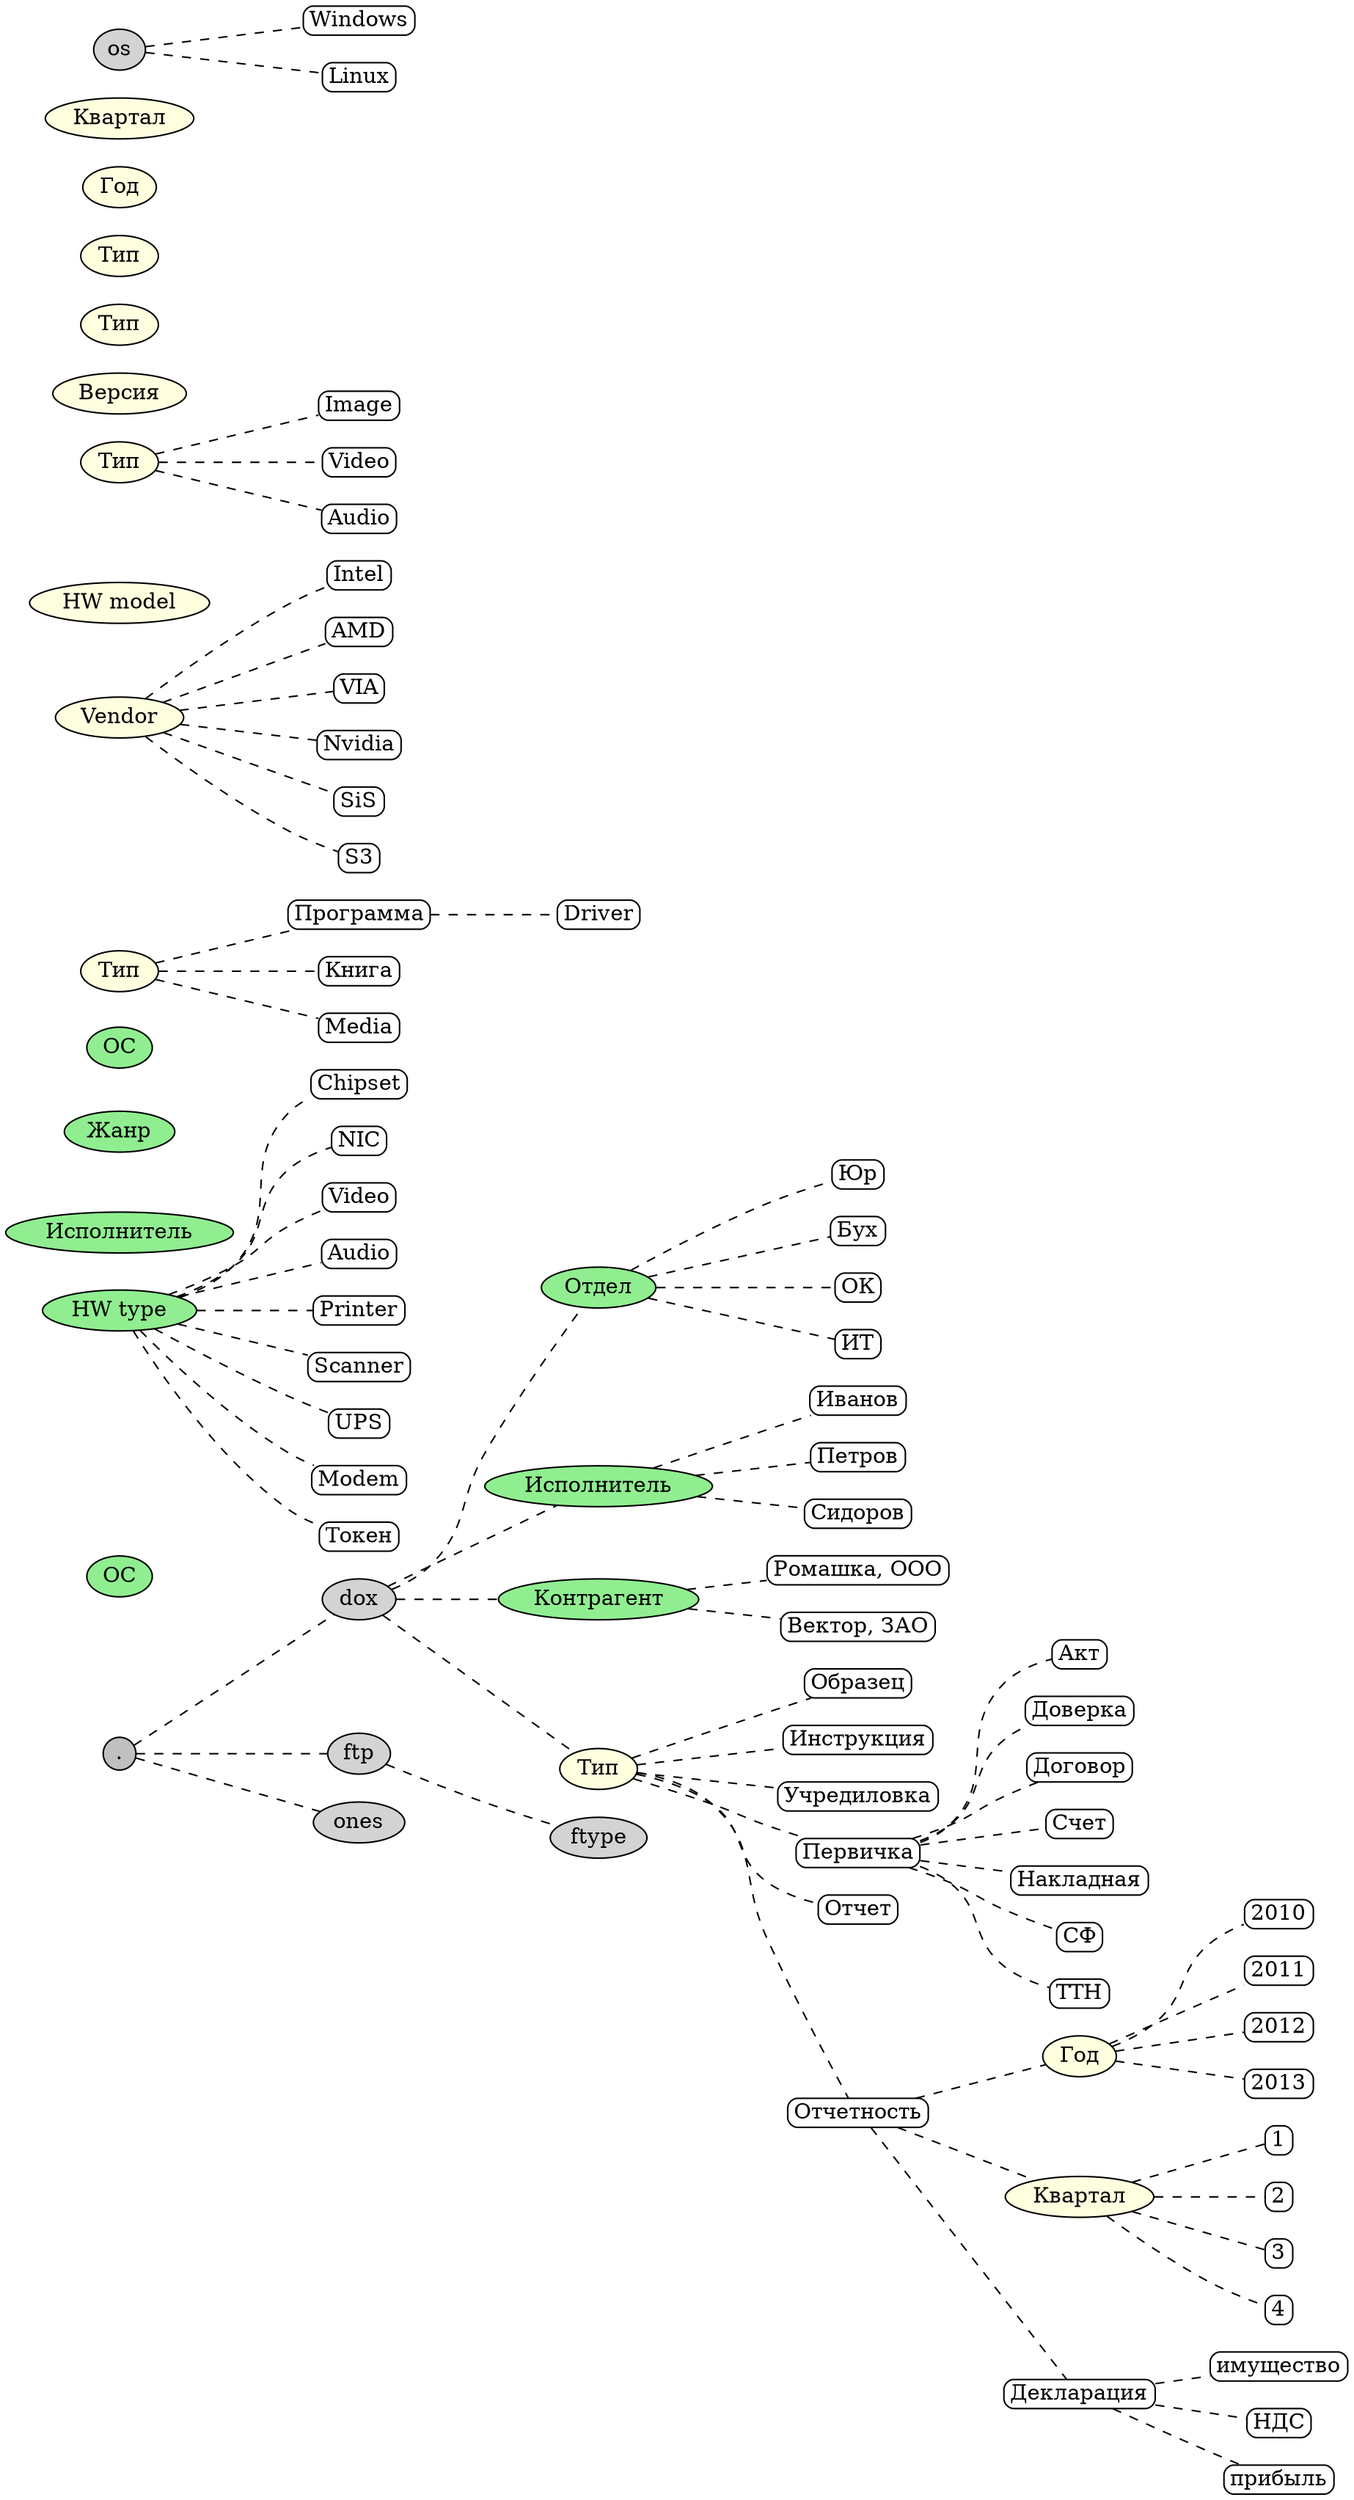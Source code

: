/* neato -Tsvg -o all.svg all.dot */
graph DasArchive {
  overlap="false";
  rankdir="LR";
  root="n0";
  /* defaults */
  node  		[width="0", height="0", margin="0.05,0.025", style="filled"];
  /* root */
  n0			[label="." shape="circle", margin="0,0" fillcolor="grey"];
  /* Facet */
  {
    node  		[shape="ellipse"];
    /* Mselect */
    {
      node  		[fillcolor="lightgreen"];
      /* dox */
      depart		[label="Отдел"];
      doer		[label="Исполнитель"];
      partner		[label="Контрагент"];
      /* ftp */
      os_ftp		[label="ОС"];
      hwtype		[label="HW type"];
      artist		[label="Исполнитель"];
      genre		[label="Жанр"];
      /* 1C */
      os_1c		[label="ОС"];
    }
    /* Sselect */
    {
      node  		[fillcolor="lightyellow"];
      /* dox */
      year_dox		[label="Год"];
      quarter_dox	[label="Квартал"];
      type_dox		[label="Тип"];
      /* ftp */
      type_ftp		[label="Тип"];
      vendor		[label="Vendor"];
      hwmodel		[label="HW model"];
      mediatype		[label="Тип"];
      /* 1C */
      ver_1c		[label="Версия"];
      v7part		[label="Тип"];
      v8part		[label="Тип"];
      year_1c		[label="Год"];
      quarter_1c	[label="Квартал"];
    }
  }
  /* Tag */
  {
    node  	[shape="rectangle", style="rounded", fillcolor="white"];
    /* dox */
    year2010	[label="2010"];
    year2011	[label="2011"];
    year2012	[label="2012"];
    year2013	[label="2013"];
    quarter1	[label="1"];
    quarter2	[label="2"];
    quarter3	[label="3"];
    quarter4	[label="4"];
    depart1	[label="Юр"];
    depart2	[label="Бух"];
    depart3	[label="ОК"];
    depart4	[label="ИТ"];
    doer1	[label="Иванов"];
    doer2	[label="Петров"];
    doer3	[label="Сидоров"];
    partner1	[label="Ромашка, ООО"];
    partner2	[label="Вектор, ЗАО"];
    doc1	[label="Образец"];
    doc2	[label="Инструкция"];
    doc3	[label="Учредиловка"];
    doc4	[label="Первичка"];
    doc5	[label="Отчет"];
    doc6	[label="Отчетность"];
    doc41	[label="Акт"];
    doc42	[label="Доверка"];
    doc43	[label="Договор"];
    doc44	[label="Счет"];
    doc45	[label="Накладная"];
    doc46	[label="СФ"];
    doc47	[label="ТТН"];
    doc61	[label="Декларация"];
    doc611	[label="имущество"];
    doc612	[label="НДС"];
    doc613	[label="прибыль"];
    /* ftp */
    app		[label="Программа"];
    windows	[label="Windows"];
    linux	[label="Linux"];
    driver	[label="Driver"];
    hwchipset	[label="Chipset"];
    hwnic	[label="NIC"];
    hwvideo	[label="Video"];
    hwaudio	[label="Audio"];
    hwprinter	[label="Printer"];
    hwscanner	[label="Scanner"];
    hwups	[label="UPS"];
    hwmodem	[label="Modem"];
    hwtoken	[label="Токен"];
    vendor1	[label="Intel"];
    vendor2	[label="AMD"];
    vendor3	[label="VIA"];
    vendor4	[label="Nvidia"];
    vendor5	[label="SiS"];
    vendor6	[label="S3"];
    book	[label="Книга"];
    media	[label="Media"];
    image	[label="Image"];
    video	[label="Video"];
    audio	[label="Audio"];
    /* 1C */
  }
  /* go */
  /* 1. Facet definitions */
  edge		[style="dashed"];
  n0		-- { dox; ftp; ones; };
  dox		-- { type_dox; depart; doer; partner; };
  ftp		-- { ftype; }
  year_dox	-- { year2010; year2011; year2012; year2013; };
  quarter_dox	-- { quarter1; quarter2; quarter3; quarter4; };
  depart	-- { depart1; depart2; depart3; depart4; };
  doer		-- { doer1; doer2; doer3; };
  partner	-- { partner1; partner2; };
  type_dox	-- { doc1; doc2; doc3; doc4; doc5; doc6; };
  type_ftp	-- { app; book; media; };
  app		-- { driver; };
  doc6		-- { year_dox; quarter_dox; };
  mediatype	-- { image; video; audio; };
  os		-- { windows; linux; };
  vendor	-- { vendor1; vendor2; vendor3; vendor4; vendor5; vendor6; };
  hwtype	-- { hwchipset; hwnic; hwvideo; hwaudio; hwprinter; hwscanner; hwups; hwmodem; hwtoken; };
  /* 3. Tag Hierarchy */
  doc4		-- { doc41; doc42; doc43; doc44; doc45; doc46; doc47; };
  doc6		-- { doc61; };
  doc61		-- { doc611; doc612; doc613; };
}
